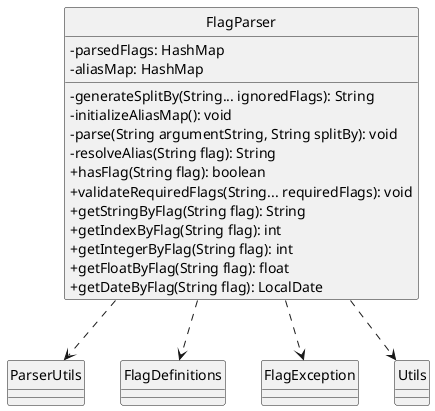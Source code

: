 @startuml
skinparam classAttributeIconSize 0
hide circle

class FlagParser {
  - parsedFlags: HashMap
  - aliasMap: HashMap

  - generateSplitBy(String... ignoredFlags): String
  - initializeAliasMap(): void
  - parse(String argumentString, String splitBy): void
  - resolveAlias(String flag): String
  + hasFlag(String flag): boolean
  + validateRequiredFlags(String... requiredFlags): void
  + getStringByFlag(String flag): String
  + getIndexByFlag(String flag): int
  + getIntegerByFlag(String flag): int
  + getFloatByFlag(String flag): float
  + getDateByFlag(String flag): LocalDate
}

FlagParser ..> ParserUtils
FlagParser ..> FlagDefinitions
FlagParser ..> FlagException
FlagParser ..> Utils

@enduml
